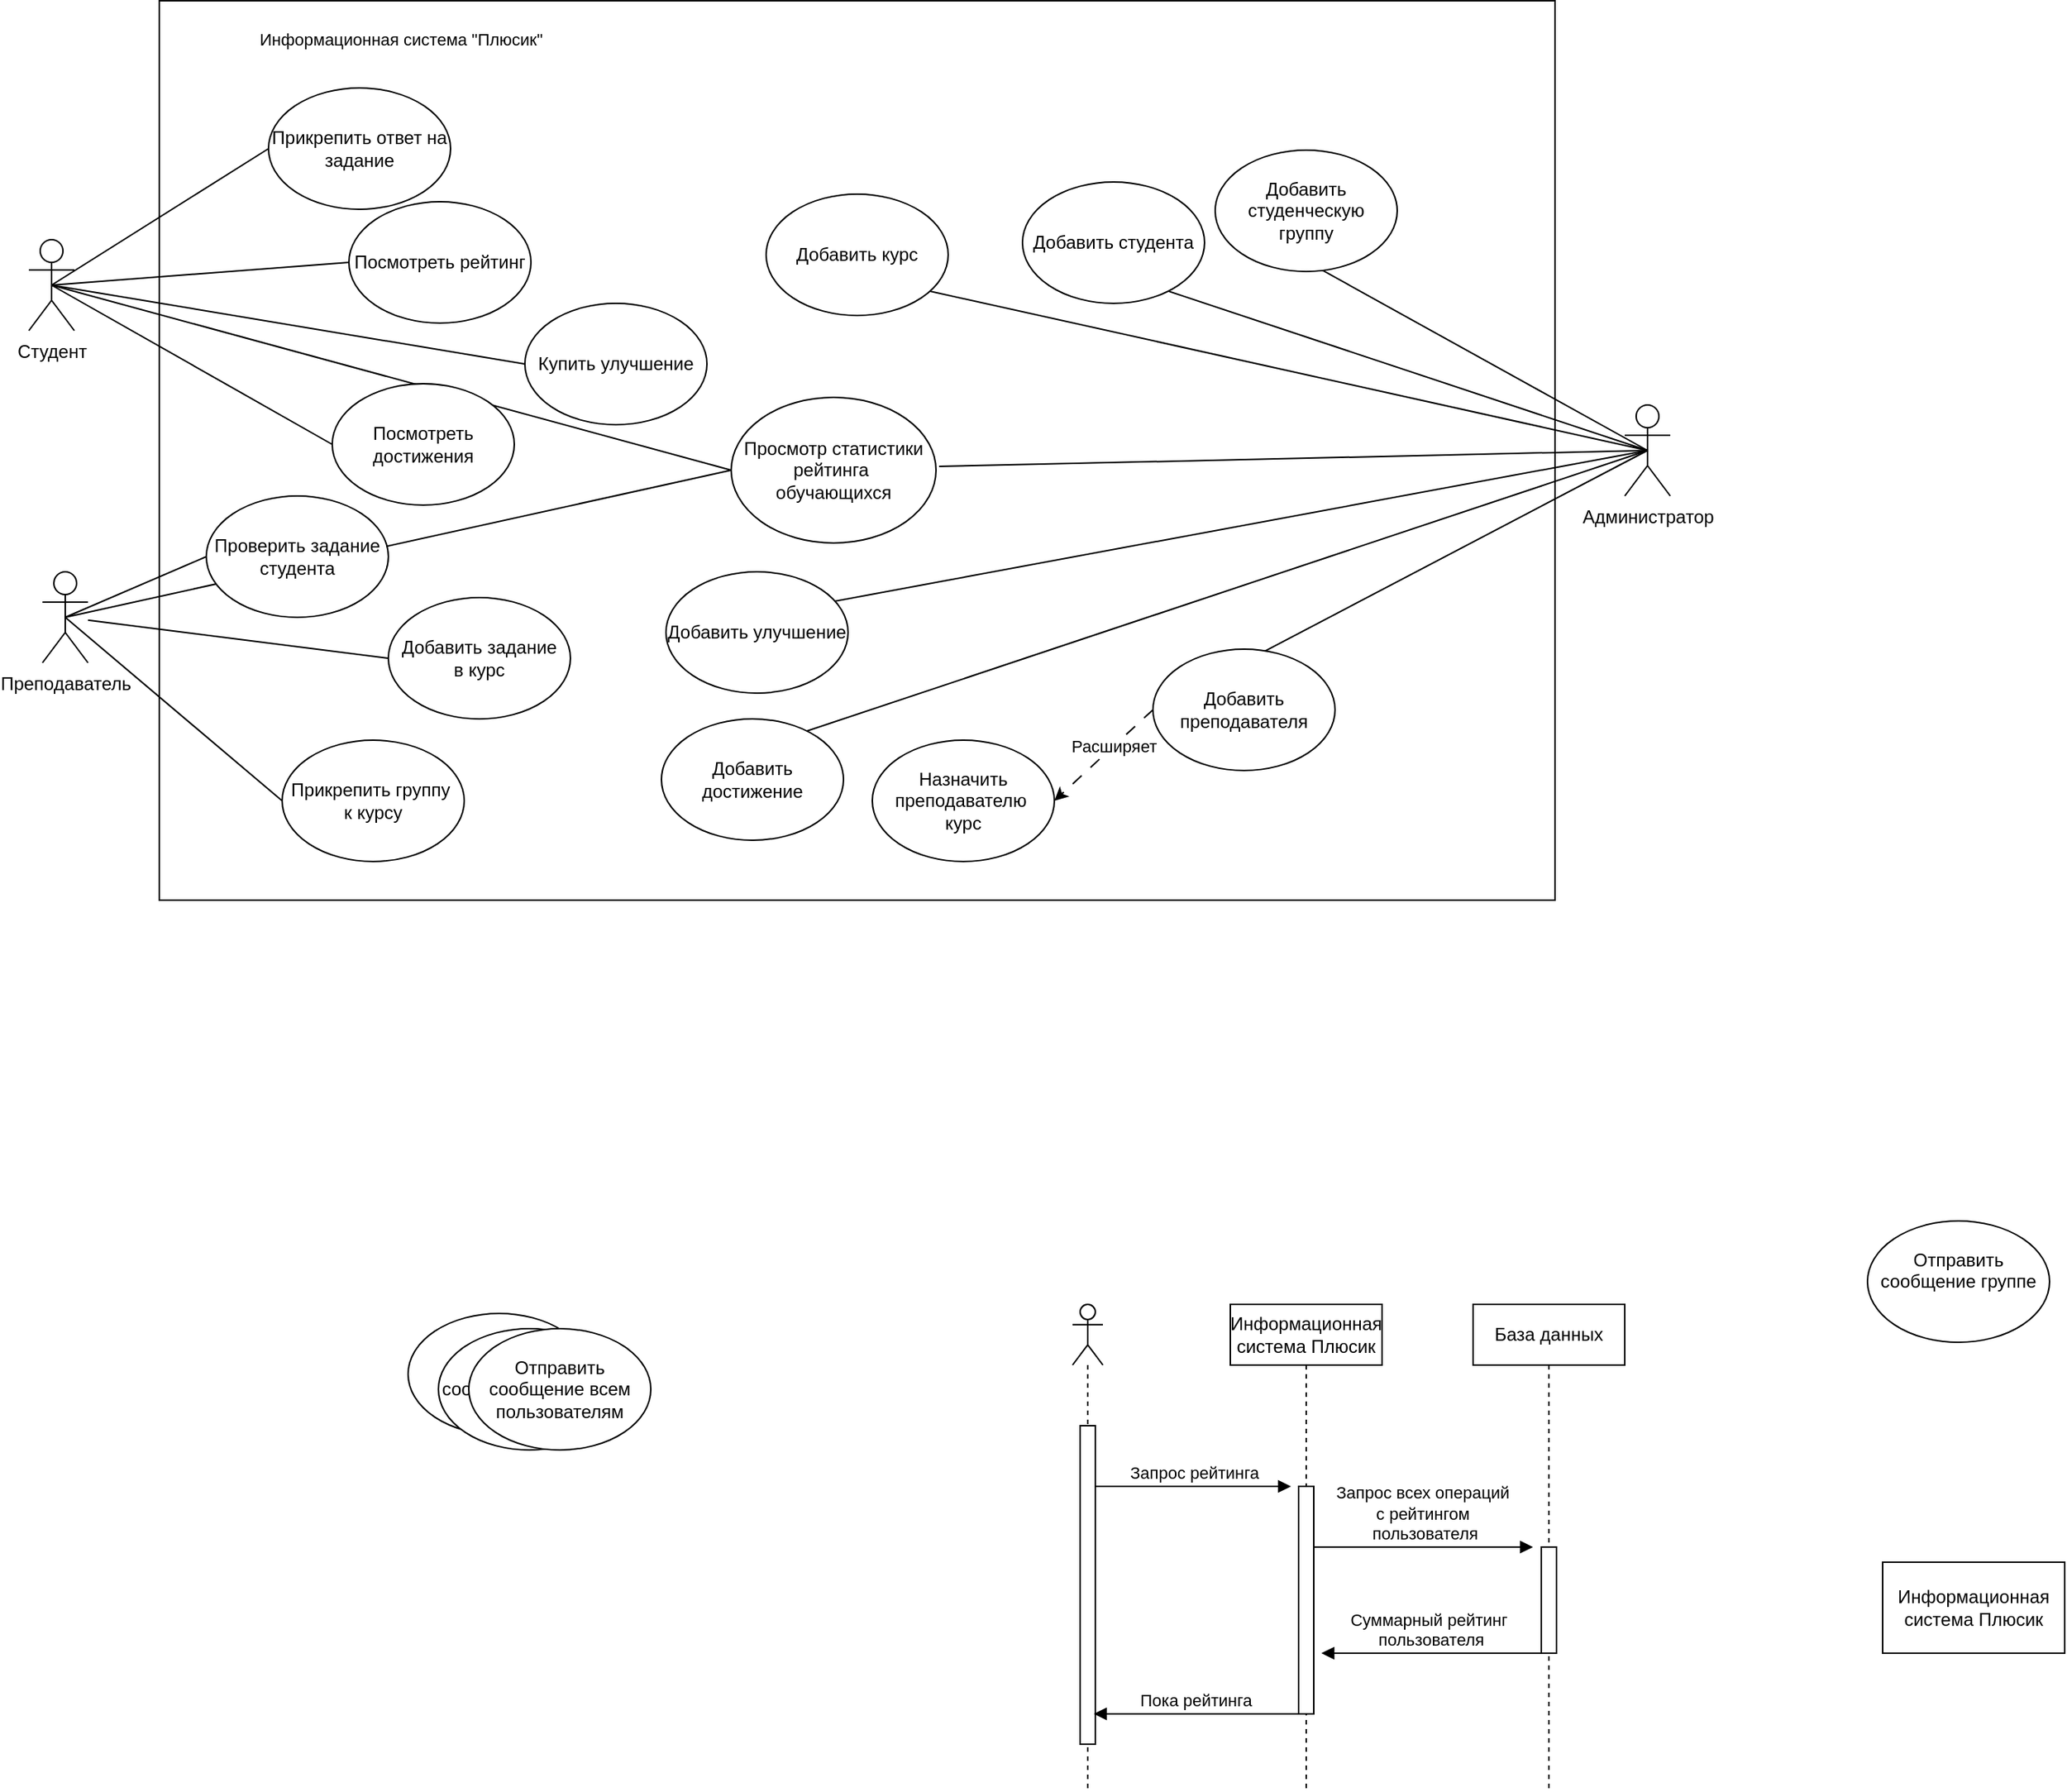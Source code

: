 <mxfile version="26.2.14">
  <diagram name="Страница — 1" id="MAS4Y0FhvfalkSF1C_iI">
    <mxGraphModel dx="2075" dy="1844" grid="0" gridSize="10" guides="1" tooltips="1" connect="1" arrows="1" fold="1" page="1" pageScale="1" pageWidth="827" pageHeight="1169" math="0" shadow="0">
      <root>
        <mxCell id="0" />
        <mxCell id="1" parent="0" />
        <mxCell id="o5p9VTgXOCJwf_QIXuKT-68" value="" style="rounded=0;whiteSpace=wrap;html=1;fontFamily=Helvetica;fontSize=11;fontColor=default;labelBackgroundColor=default;" vertex="1" parent="1">
          <mxGeometry x="-504" y="-67.5" width="920" height="593" as="geometry" />
        </mxCell>
        <mxCell id="o5p9VTgXOCJwf_QIXuKT-37" value="" style="shape=umlLifeline;perimeter=lifelinePerimeter;whiteSpace=wrap;html=1;container=1;dropTarget=0;collapsible=0;recursiveResize=0;outlineConnect=0;portConstraint=eastwest;newEdgeStyle={&quot;curved&quot;:0,&quot;rounded&quot;:0};participant=umlActor;" vertex="1" parent="1">
          <mxGeometry x="98" y="792" width="20" height="320" as="geometry" />
        </mxCell>
        <mxCell id="o5p9VTgXOCJwf_QIXuKT-46" style="edgeStyle=none;shape=connector;rounded=0;orthogonalLoop=1;jettySize=auto;html=1;exitX=0.5;exitY=0.5;exitDx=0;exitDy=0;exitPerimeter=0;entryX=0;entryY=0.5;entryDx=0;entryDy=0;strokeColor=default;align=center;verticalAlign=middle;fontFamily=Helvetica;fontSize=11;fontColor=default;labelBackgroundColor=default;startFill=0;endArrow=none;" edge="1" parent="1" source="o5p9VTgXOCJwf_QIXuKT-1" target="o5p9VTgXOCJwf_QIXuKT-2">
          <mxGeometry relative="1" as="geometry" />
        </mxCell>
        <mxCell id="o5p9VTgXOCJwf_QIXuKT-47" style="edgeStyle=none;shape=connector;rounded=0;orthogonalLoop=1;jettySize=auto;html=1;exitX=0.5;exitY=0.5;exitDx=0;exitDy=0;exitPerimeter=0;entryX=0;entryY=0.5;entryDx=0;entryDy=0;strokeColor=default;align=center;verticalAlign=middle;fontFamily=Helvetica;fontSize=11;fontColor=default;labelBackgroundColor=default;startFill=0;endArrow=none;" edge="1" parent="1" source="o5p9VTgXOCJwf_QIXuKT-1" target="o5p9VTgXOCJwf_QIXuKT-19">
          <mxGeometry relative="1" as="geometry" />
        </mxCell>
        <mxCell id="o5p9VTgXOCJwf_QIXuKT-48" style="edgeStyle=none;shape=connector;rounded=0;orthogonalLoop=1;jettySize=auto;html=1;exitX=0.5;exitY=0.5;exitDx=0;exitDy=0;exitPerimeter=0;entryX=0;entryY=0.5;entryDx=0;entryDy=0;strokeColor=default;align=center;verticalAlign=middle;fontFamily=Helvetica;fontSize=11;fontColor=default;labelBackgroundColor=default;startFill=0;endArrow=none;" edge="1" parent="1" source="o5p9VTgXOCJwf_QIXuKT-1" target="o5p9VTgXOCJwf_QIXuKT-20">
          <mxGeometry relative="1" as="geometry" />
        </mxCell>
        <mxCell id="o5p9VTgXOCJwf_QIXuKT-49" style="edgeStyle=none;shape=connector;rounded=0;orthogonalLoop=1;jettySize=auto;html=1;exitX=0.5;exitY=0.5;exitDx=0;exitDy=0;exitPerimeter=0;entryX=0;entryY=0.5;entryDx=0;entryDy=0;strokeColor=default;align=center;verticalAlign=middle;fontFamily=Helvetica;fontSize=11;fontColor=default;labelBackgroundColor=default;startFill=0;endArrow=none;" edge="1" parent="1" source="o5p9VTgXOCJwf_QIXuKT-1" target="o5p9VTgXOCJwf_QIXuKT-38">
          <mxGeometry relative="1" as="geometry" />
        </mxCell>
        <mxCell id="o5p9VTgXOCJwf_QIXuKT-61" style="edgeStyle=none;shape=connector;rounded=0;orthogonalLoop=1;jettySize=auto;html=1;exitX=0.5;exitY=0.5;exitDx=0;exitDy=0;exitPerimeter=0;entryX=0;entryY=0.5;entryDx=0;entryDy=0;strokeColor=default;align=center;verticalAlign=middle;fontFamily=Helvetica;fontSize=11;fontColor=default;labelBackgroundColor=default;startFill=0;endArrow=none;" edge="1" parent="1" source="o5p9VTgXOCJwf_QIXuKT-1" target="o5p9VTgXOCJwf_QIXuKT-18">
          <mxGeometry relative="1" as="geometry" />
        </mxCell>
        <mxCell id="o5p9VTgXOCJwf_QIXuKT-1" value="Студент&lt;div&gt;&lt;br&gt;&lt;/div&gt;" style="shape=umlActor;verticalLabelPosition=bottom;verticalAlign=top;html=1;outlineConnect=0;" vertex="1" parent="1">
          <mxGeometry x="-590" y="90" width="30" height="60" as="geometry" />
        </mxCell>
        <mxCell id="o5p9VTgXOCJwf_QIXuKT-2" value="Прикрепить ответ на задание" style="ellipse;whiteSpace=wrap;html=1;" vertex="1" parent="1">
          <mxGeometry x="-432" y="-10" width="120" height="80" as="geometry" />
        </mxCell>
        <mxCell id="o5p9VTgXOCJwf_QIXuKT-50" style="edgeStyle=none;shape=connector;rounded=0;orthogonalLoop=1;jettySize=auto;html=1;exitX=0.5;exitY=0.5;exitDx=0;exitDy=0;exitPerimeter=0;entryX=0;entryY=0.5;entryDx=0;entryDy=0;strokeColor=default;align=center;verticalAlign=middle;fontFamily=Helvetica;fontSize=11;fontColor=default;labelBackgroundColor=default;startFill=0;endArrow=none;" edge="1" parent="1" source="o5p9VTgXOCJwf_QIXuKT-3" target="o5p9VTgXOCJwf_QIXuKT-39">
          <mxGeometry relative="1" as="geometry" />
        </mxCell>
        <mxCell id="o5p9VTgXOCJwf_QIXuKT-51" style="edgeStyle=none;shape=connector;rounded=0;orthogonalLoop=1;jettySize=auto;html=1;exitX=0.5;exitY=0.5;exitDx=0;exitDy=0;exitPerimeter=0;entryX=0;entryY=0.5;entryDx=0;entryDy=0;strokeColor=default;align=center;verticalAlign=middle;fontFamily=Helvetica;fontSize=11;fontColor=default;labelBackgroundColor=default;startFill=0;endArrow=none;" edge="1" parent="1" source="o5p9VTgXOCJwf_QIXuKT-3" target="o5p9VTgXOCJwf_QIXuKT-9">
          <mxGeometry relative="1" as="geometry" />
        </mxCell>
        <mxCell id="o5p9VTgXOCJwf_QIXuKT-52" style="edgeStyle=none;shape=connector;rounded=0;orthogonalLoop=1;jettySize=auto;html=1;exitX=0.5;exitY=0.5;exitDx=0;exitDy=0;exitPerimeter=0;entryX=0;entryY=0.5;entryDx=0;entryDy=0;strokeColor=default;align=center;verticalAlign=middle;fontFamily=Helvetica;fontSize=11;fontColor=default;labelBackgroundColor=default;startFill=0;endArrow=none;" edge="1" parent="1" source="o5p9VTgXOCJwf_QIXuKT-3" target="o5p9VTgXOCJwf_QIXuKT-8">
          <mxGeometry relative="1" as="geometry" />
        </mxCell>
        <mxCell id="o5p9VTgXOCJwf_QIXuKT-53" style="edgeStyle=none;shape=connector;rounded=0;orthogonalLoop=1;jettySize=auto;html=1;exitX=0.5;exitY=0.5;exitDx=0;exitDy=0;exitPerimeter=0;entryX=0;entryY=0.5;entryDx=0;entryDy=0;strokeColor=default;align=center;verticalAlign=middle;fontFamily=Helvetica;fontSize=11;fontColor=default;labelBackgroundColor=default;startFill=0;endArrow=none;" edge="1" parent="1" source="o5p9VTgXOCJwf_QIXuKT-3" target="o5p9VTgXOCJwf_QIXuKT-11">
          <mxGeometry relative="1" as="geometry" />
        </mxCell>
        <mxCell id="o5p9VTgXOCJwf_QIXuKT-55" style="edgeStyle=none;shape=connector;rounded=0;orthogonalLoop=1;jettySize=auto;html=1;exitX=0.5;exitY=0.5;exitDx=0;exitDy=0;exitPerimeter=0;entryX=0;entryY=0.5;entryDx=0;entryDy=0;strokeColor=default;align=center;verticalAlign=middle;fontFamily=Helvetica;fontSize=11;fontColor=default;labelBackgroundColor=default;startFill=0;endArrow=none;" edge="1" parent="1" source="o5p9VTgXOCJwf_QIXuKT-3" target="o5p9VTgXOCJwf_QIXuKT-41">
          <mxGeometry relative="1" as="geometry" />
        </mxCell>
        <mxCell id="o5p9VTgXOCJwf_QIXuKT-56" style="edgeStyle=none;shape=connector;rounded=0;orthogonalLoop=1;jettySize=auto;html=1;exitX=0.5;exitY=0.5;exitDx=0;exitDy=0;exitPerimeter=0;entryX=0;entryY=0.5;entryDx=0;entryDy=0;strokeColor=default;align=center;verticalAlign=middle;fontFamily=Helvetica;fontSize=11;fontColor=default;labelBackgroundColor=default;startFill=0;endArrow=none;" edge="1" parent="1" source="o5p9VTgXOCJwf_QIXuKT-3" target="o5p9VTgXOCJwf_QIXuKT-54">
          <mxGeometry relative="1" as="geometry" />
        </mxCell>
        <mxCell id="o5p9VTgXOCJwf_QIXuKT-66" style="edgeStyle=none;shape=connector;rounded=0;orthogonalLoop=1;jettySize=auto;html=1;exitX=0.5;exitY=0.5;exitDx=0;exitDy=0;exitPerimeter=0;strokeColor=default;align=center;verticalAlign=middle;fontFamily=Helvetica;fontSize=11;fontColor=default;labelBackgroundColor=default;startFill=0;endArrow=none;" edge="1" parent="1" source="o5p9VTgXOCJwf_QIXuKT-3">
          <mxGeometry relative="1" as="geometry">
            <mxPoint x="10.0" y="239.545" as="targetPoint" />
          </mxGeometry>
        </mxCell>
        <mxCell id="o5p9VTgXOCJwf_QIXuKT-3" value="Администратор" style="shape=umlActor;verticalLabelPosition=bottom;verticalAlign=top;html=1;outlineConnect=0;" vertex="1" parent="1">
          <mxGeometry x="462" y="199" width="30" height="60" as="geometry" />
        </mxCell>
        <mxCell id="o5p9VTgXOCJwf_QIXuKT-4" value="Запустить&amp;nbsp;&lt;div&gt;Telegram-бота&lt;/div&gt;" style="ellipse;whiteSpace=wrap;html=1;" vertex="1" parent="1">
          <mxGeometry x="-340" y="798" width="120" height="80" as="geometry" />
        </mxCell>
        <mxCell id="o5p9VTgXOCJwf_QIXuKT-5" value="Отправить сообщение студенту&lt;div&gt;&lt;br&gt;&lt;/div&gt;" style="ellipse;whiteSpace=wrap;html=1;" vertex="1" parent="1">
          <mxGeometry x="-320" y="808" width="120" height="80" as="geometry" />
        </mxCell>
        <mxCell id="o5p9VTgXOCJwf_QIXuKT-6" value="Отправить сообщение всем пользователям" style="ellipse;whiteSpace=wrap;html=1;" vertex="1" parent="1">
          <mxGeometry x="-300" y="808" width="120" height="80" as="geometry" />
        </mxCell>
        <mxCell id="o5p9VTgXOCJwf_QIXuKT-7" value="Отправить сообщение группе&lt;div&gt;&lt;br&gt;&lt;/div&gt;" style="ellipse;whiteSpace=wrap;html=1;" vertex="1" parent="1">
          <mxGeometry x="622" y="737" width="120" height="80" as="geometry" />
        </mxCell>
        <mxCell id="o5p9VTgXOCJwf_QIXuKT-8" value="Добавить студенческую&lt;div&gt;группу&lt;/div&gt;" style="ellipse;whiteSpace=wrap;html=1;" vertex="1" parent="1">
          <mxGeometry x="192" y="31" width="120" height="80" as="geometry" />
        </mxCell>
        <mxCell id="o5p9VTgXOCJwf_QIXuKT-57" style="edgeStyle=none;shape=connector;rounded=0;orthogonalLoop=1;jettySize=auto;html=1;entryX=1;entryY=0.5;entryDx=0;entryDy=0;strokeColor=default;align=center;verticalAlign=middle;fontFamily=Helvetica;fontSize=11;fontColor=default;labelBackgroundColor=default;startFill=0;endArrow=classic;endFill=1;dashed=1;dashPattern=8 8;exitX=0;exitY=0.5;exitDx=0;exitDy=0;" edge="1" parent="1" source="o5p9VTgXOCJwf_QIXuKT-9" target="o5p9VTgXOCJwf_QIXuKT-10">
          <mxGeometry relative="1" as="geometry">
            <mxPoint x="356" y="237" as="sourcePoint" />
          </mxGeometry>
        </mxCell>
        <mxCell id="o5p9VTgXOCJwf_QIXuKT-58" value="Расширяет" style="edgeLabel;html=1;align=center;verticalAlign=middle;resizable=0;points=[];fontFamily=Helvetica;fontSize=11;fontColor=default;labelBackgroundColor=default;" vertex="1" connectable="0" parent="o5p9VTgXOCJwf_QIXuKT-57">
          <mxGeometry x="-0.202" relative="1" as="geometry">
            <mxPoint as="offset" />
          </mxGeometry>
        </mxCell>
        <mxCell id="o5p9VTgXOCJwf_QIXuKT-9" value="Добавить преподавателя" style="ellipse;whiteSpace=wrap;html=1;" vertex="1" parent="1">
          <mxGeometry x="151" y="360" width="120" height="80" as="geometry" />
        </mxCell>
        <mxCell id="o5p9VTgXOCJwf_QIXuKT-10" value="Назначить преподавателю&amp;nbsp;&lt;div&gt;курс&lt;/div&gt;" style="ellipse;whiteSpace=wrap;html=1;" vertex="1" parent="1">
          <mxGeometry x="-34" y="420" width="120" height="80" as="geometry" />
        </mxCell>
        <mxCell id="o5p9VTgXOCJwf_QIXuKT-11" value="Добавить достижение" style="ellipse;whiteSpace=wrap;html=1;" vertex="1" parent="1">
          <mxGeometry x="-173" y="406" width="120" height="80" as="geometry" />
        </mxCell>
        <mxCell id="o5p9VTgXOCJwf_QIXuKT-42" style="rounded=0;orthogonalLoop=1;jettySize=auto;html=1;exitX=0.5;exitY=0.5;exitDx=0;exitDy=0;exitPerimeter=0;entryX=0;entryY=0.5;entryDx=0;entryDy=0;endArrow=none;startFill=0;" edge="1" parent="1" source="o5p9VTgXOCJwf_QIXuKT-13" target="o5p9VTgXOCJwf_QIXuKT-17">
          <mxGeometry relative="1" as="geometry">
            <mxPoint x="-310" y="415" as="targetPoint" />
          </mxGeometry>
        </mxCell>
        <mxCell id="o5p9VTgXOCJwf_QIXuKT-43" style="shape=connector;rounded=0;orthogonalLoop=1;jettySize=auto;html=1;exitX=0.5;exitY=0.5;exitDx=0;exitDy=0;exitPerimeter=0;entryX=0;entryY=0.5;entryDx=0;entryDy=0;strokeColor=default;align=center;verticalAlign=middle;fontFamily=Helvetica;fontSize=11;fontColor=default;labelBackgroundColor=default;startFill=0;endArrow=none;" edge="1" parent="1" source="o5p9VTgXOCJwf_QIXuKT-13" target="o5p9VTgXOCJwf_QIXuKT-16">
          <mxGeometry relative="1" as="geometry" />
        </mxCell>
        <mxCell id="o5p9VTgXOCJwf_QIXuKT-62" style="edgeStyle=none;shape=connector;rounded=0;orthogonalLoop=1;jettySize=auto;html=1;exitX=0.5;exitY=0.5;exitDx=0;exitDy=0;exitPerimeter=0;entryX=0;entryY=0.5;entryDx=0;entryDy=0;strokeColor=default;align=center;verticalAlign=middle;fontFamily=Helvetica;fontSize=11;fontColor=default;labelBackgroundColor=default;startFill=0;endArrow=none;" edge="1" parent="1" source="o5p9VTgXOCJwf_QIXuKT-13" target="o5p9VTgXOCJwf_QIXuKT-18">
          <mxGeometry relative="1" as="geometry" />
        </mxCell>
        <mxCell id="o5p9VTgXOCJwf_QIXuKT-13" value="Преподаватель&lt;div&gt;&lt;br&gt;&lt;/div&gt;" style="shape=umlActor;verticalLabelPosition=bottom;verticalAlign=top;html=1;outlineConnect=0;" vertex="1" parent="1">
          <mxGeometry x="-581" y="309" width="30" height="60" as="geometry" />
        </mxCell>
        <mxCell id="o5p9VTgXOCJwf_QIXuKT-16" value="Прикрепить группу&amp;nbsp;&lt;div&gt;к курсу&lt;/div&gt;" style="ellipse;whiteSpace=wrap;html=1;" vertex="1" parent="1">
          <mxGeometry x="-423" y="420" width="120" height="80" as="geometry" />
        </mxCell>
        <mxCell id="o5p9VTgXOCJwf_QIXuKT-17" value="Проверить задание студента" style="ellipse;whiteSpace=wrap;html=1;" vertex="1" parent="1">
          <mxGeometry x="-473" y="259" width="120" height="80" as="geometry" />
        </mxCell>
        <mxCell id="o5p9VTgXOCJwf_QIXuKT-18" value="Просмотр статистики рейтинга&amp;nbsp;&lt;div&gt;обучающихся&lt;/div&gt;" style="ellipse;whiteSpace=wrap;html=1;" vertex="1" parent="1">
          <mxGeometry x="-127" y="194" width="135" height="96" as="geometry" />
        </mxCell>
        <mxCell id="o5p9VTgXOCJwf_QIXuKT-19" value="Посмотреть рейтинг" style="ellipse;whiteSpace=wrap;html=1;" vertex="1" parent="1">
          <mxGeometry x="-379" y="65" width="120" height="80" as="geometry" />
        </mxCell>
        <mxCell id="o5p9VTgXOCJwf_QIXuKT-20" value="Посмотреть достижения" style="ellipse;whiteSpace=wrap;html=1;" vertex="1" parent="1">
          <mxGeometry x="-390" y="185" width="120" height="80" as="geometry" />
        </mxCell>
        <mxCell id="o5p9VTgXOCJwf_QIXuKT-22" value="Информационная система Плюсик" style="rounded=0;whiteSpace=wrap;html=1;" vertex="1" parent="1">
          <mxGeometry x="632" y="962" width="120" height="60" as="geometry" />
        </mxCell>
        <mxCell id="o5p9VTgXOCJwf_QIXuKT-25" value="" style="html=1;points=[[0,0,0,0,5],[0,1,0,0,-5],[1,0,0,0,5],[1,1,0,0,-5]];perimeter=orthogonalPerimeter;outlineConnect=0;targetShapes=umlLifeline;portConstraint=eastwest;newEdgeStyle={&quot;curved&quot;:0,&quot;rounded&quot;:0};" vertex="1" parent="1">
          <mxGeometry x="103" y="872" width="10" height="210" as="geometry" />
        </mxCell>
        <mxCell id="o5p9VTgXOCJwf_QIXuKT-27" value="Запрос рейтинга" style="html=1;verticalAlign=bottom;endArrow=block;curved=0;rounded=0;" edge="1" parent="1">
          <mxGeometry width="80" relative="1" as="geometry">
            <mxPoint x="113" y="912" as="sourcePoint" />
            <mxPoint x="242" y="912" as="targetPoint" />
          </mxGeometry>
        </mxCell>
        <mxCell id="o5p9VTgXOCJwf_QIXuKT-31" value="Информационная система Плюсик" style="shape=umlLifeline;perimeter=lifelinePerimeter;whiteSpace=wrap;html=1;container=1;dropTarget=0;collapsible=0;recursiveResize=0;outlineConnect=0;portConstraint=eastwest;newEdgeStyle={&quot;curved&quot;:0,&quot;rounded&quot;:0};" vertex="1" parent="1">
          <mxGeometry x="202" y="792" width="100" height="320" as="geometry" />
        </mxCell>
        <mxCell id="o5p9VTgXOCJwf_QIXuKT-26" value="" style="html=1;points=[[0,0,0,0,5],[0,1,0,0,-5],[1,0,0,0,5],[1,1,0,0,-5]];perimeter=orthogonalPerimeter;outlineConnect=0;targetShapes=umlLifeline;portConstraint=eastwest;newEdgeStyle={&quot;curved&quot;:0,&quot;rounded&quot;:0};" vertex="1" parent="1">
          <mxGeometry x="247" y="912" width="10" height="150" as="geometry" />
        </mxCell>
        <mxCell id="o5p9VTgXOCJwf_QIXuKT-32" value="База данных" style="shape=umlLifeline;perimeter=lifelinePerimeter;whiteSpace=wrap;html=1;container=1;dropTarget=0;collapsible=0;recursiveResize=0;outlineConnect=0;portConstraint=eastwest;newEdgeStyle={&quot;curved&quot;:0,&quot;rounded&quot;:0};" vertex="1" parent="1">
          <mxGeometry x="362" y="792" width="100" height="320" as="geometry" />
        </mxCell>
        <mxCell id="o5p9VTgXOCJwf_QIXuKT-33" value="" style="html=1;points=[[0,0,0,0,5],[0,1,0,0,-5],[1,0,0,0,5],[1,1,0,0,-5]];perimeter=orthogonalPerimeter;outlineConnect=0;targetShapes=umlLifeline;portConstraint=eastwest;newEdgeStyle={&quot;curved&quot;:0,&quot;rounded&quot;:0};" vertex="1" parent="o5p9VTgXOCJwf_QIXuKT-32">
          <mxGeometry x="45" y="160" width="10" height="70" as="geometry" />
        </mxCell>
        <mxCell id="o5p9VTgXOCJwf_QIXuKT-34" value="&lt;span&gt;Запрос всех операций&amp;nbsp;&lt;/span&gt;&lt;div&gt;&lt;span&gt;с рейтингом&amp;nbsp;&lt;/span&gt;&lt;/div&gt;&lt;div&gt;&lt;span&gt;пользователя&lt;/span&gt;&lt;/div&gt;" style="html=1;verticalAlign=bottom;endArrow=block;curved=0;rounded=0;" edge="1" parent="1" source="o5p9VTgXOCJwf_QIXuKT-26">
          <mxGeometry x="0.004" width="80" relative="1" as="geometry">
            <mxPoint x="262" y="952" as="sourcePoint" />
            <mxPoint x="401.5" y="952" as="targetPoint" />
            <mxPoint as="offset" />
          </mxGeometry>
        </mxCell>
        <mxCell id="o5p9VTgXOCJwf_QIXuKT-35" value="Суммарный рейтинг&amp;nbsp;&lt;div&gt;пользователя&lt;/div&gt;" style="html=1;verticalAlign=bottom;endArrow=block;curved=0;rounded=0;" edge="1" parent="1" source="o5p9VTgXOCJwf_QIXuKT-33">
          <mxGeometry x="0.004" width="80" relative="1" as="geometry">
            <mxPoint x="402" y="1022" as="sourcePoint" />
            <mxPoint x="262" y="1022" as="targetPoint" />
            <mxPoint as="offset" />
          </mxGeometry>
        </mxCell>
        <mxCell id="o5p9VTgXOCJwf_QIXuKT-36" value="Пока рейтинга" style="html=1;verticalAlign=bottom;endArrow=block;curved=0;rounded=0;" edge="1" parent="1" source="o5p9VTgXOCJwf_QIXuKT-26">
          <mxGeometry x="0.004" width="80" relative="1" as="geometry">
            <mxPoint x="242" y="1062" as="sourcePoint" />
            <mxPoint x="112" y="1062" as="targetPoint" />
            <mxPoint as="offset" />
          </mxGeometry>
        </mxCell>
        <mxCell id="o5p9VTgXOCJwf_QIXuKT-38" value="Купить улучшение" style="ellipse;whiteSpace=wrap;html=1;" vertex="1" parent="1">
          <mxGeometry x="-263" y="132" width="120" height="80" as="geometry" />
        </mxCell>
        <mxCell id="o5p9VTgXOCJwf_QIXuKT-39" value="Добавить студента" style="ellipse;whiteSpace=wrap;html=1;" vertex="1" parent="1">
          <mxGeometry x="65" y="52" width="120" height="80" as="geometry" />
        </mxCell>
        <mxCell id="o5p9VTgXOCJwf_QIXuKT-41" value="Добавить улучшение" style="ellipse;whiteSpace=wrap;html=1;" vertex="1" parent="1">
          <mxGeometry x="-170" y="309" width="120" height="80" as="geometry" />
        </mxCell>
        <mxCell id="o5p9VTgXOCJwf_QIXuKT-45" style="shape=connector;rounded=0;orthogonalLoop=1;jettySize=auto;html=1;exitX=0;exitY=0.5;exitDx=0;exitDy=0;strokeColor=default;align=center;verticalAlign=middle;fontFamily=Helvetica;fontSize=11;fontColor=default;labelBackgroundColor=default;startFill=0;endArrow=none;" edge="1" parent="1" source="o5p9VTgXOCJwf_QIXuKT-44" target="o5p9VTgXOCJwf_QIXuKT-13">
          <mxGeometry relative="1" as="geometry" />
        </mxCell>
        <mxCell id="o5p9VTgXOCJwf_QIXuKT-44" value="Добавить задание&lt;div&gt;в курс&lt;/div&gt;" style="ellipse;whiteSpace=wrap;html=1;" vertex="1" parent="1">
          <mxGeometry x="-353" y="326" width="120" height="80" as="geometry" />
        </mxCell>
        <mxCell id="o5p9VTgXOCJwf_QIXuKT-54" value="Добавить курс" style="ellipse;whiteSpace=wrap;html=1;" vertex="1" parent="1">
          <mxGeometry x="-104" y="60" width="120" height="80" as="geometry" />
        </mxCell>
        <mxCell id="o5p9VTgXOCJwf_QIXuKT-70" value="Информационная система &quot;Плюсик&quot;" style="text;html=1;align=center;verticalAlign=middle;resizable=0;points=[];autosize=1;strokeColor=none;fillColor=none;fontFamily=Helvetica;fontSize=11;fontColor=default;labelBackgroundColor=default;" vertex="1" parent="1">
          <mxGeometry x="-448" y="-55" width="205" height="25" as="geometry" />
        </mxCell>
      </root>
    </mxGraphModel>
  </diagram>
</mxfile>
